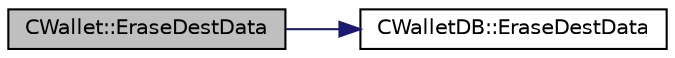 digraph "CWallet::EraseDestData"
{
  edge [fontname="Helvetica",fontsize="10",labelfontname="Helvetica",labelfontsize="10"];
  node [fontname="Helvetica",fontsize="10",shape=record];
  rankdir="LR";
  Node93 [label="CWallet::EraseDestData",height=0.2,width=0.4,color="black", fillcolor="grey75", style="filled", fontcolor="black"];
  Node93 -> Node94 [color="midnightblue",fontsize="10",style="solid",fontname="Helvetica"];
  Node94 [label="CWalletDB::EraseDestData",height=0.2,width=0.4,color="black", fillcolor="white", style="filled",URL="$class_c_wallet_d_b.html#a0403a98efe565020f8804eefbc808d90",tooltip="Erase destination data tuple from wallet database. "];
}
